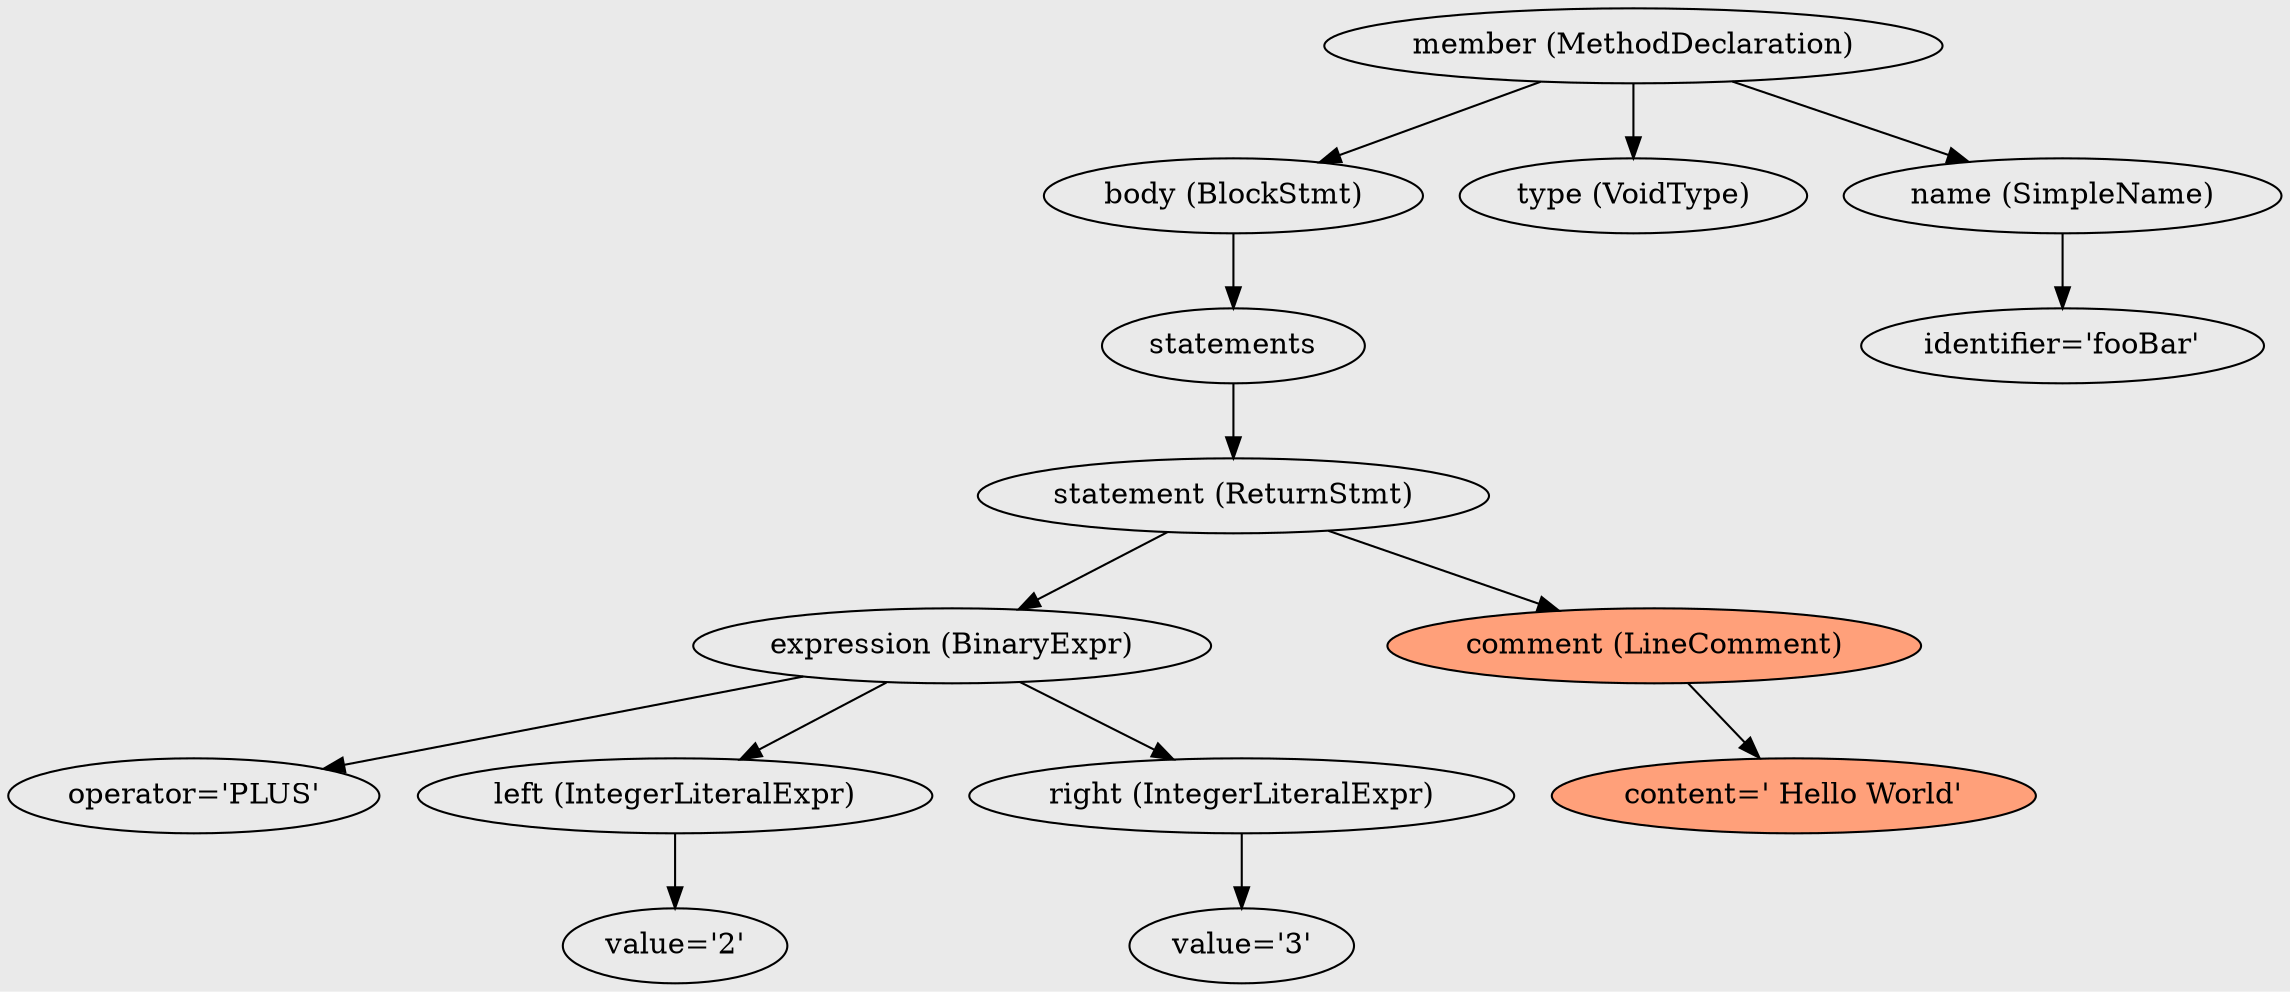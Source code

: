digraph {bgcolor="#EAEAEA"
n7 [label="member (MethodDeclaration)"];
n8 [label="body (BlockStmt)"];
n7 -> n8;
n9 [label="statements"];
n8 -> n9;
n10 [label="statement (ReturnStmt)"];
n9 -> n10;
n11 [label="expression (BinaryExpr)"];
n10 -> n11;
n12 [label="operator='PLUS'"];
n11 -> n12;
n13 [label="left (IntegerLiteralExpr)"];
n11 -> n13;
n14 [label="value='2'"];
n13 -> n14;
n15 [label="right (IntegerLiteralExpr)"];
n11 -> n15;
n16 [label="value='3'"];
n15 -> n16;
n17 [label="comment (LineComment)"
     fillcolor="lightsalmon"
     style=filled];
n10 -> n17;
n18 [label="content=' Hello World'"
     fillcolor="lightsalmon"
     style=filled];
n17 -> n18;
n19 [label="type (VoidType)"];
n7 -> n19;
n20 [label="name (SimpleName)"];
n7 -> n20;
n21 [label="identifier='fooBar'"];
n20 -> n21;
}